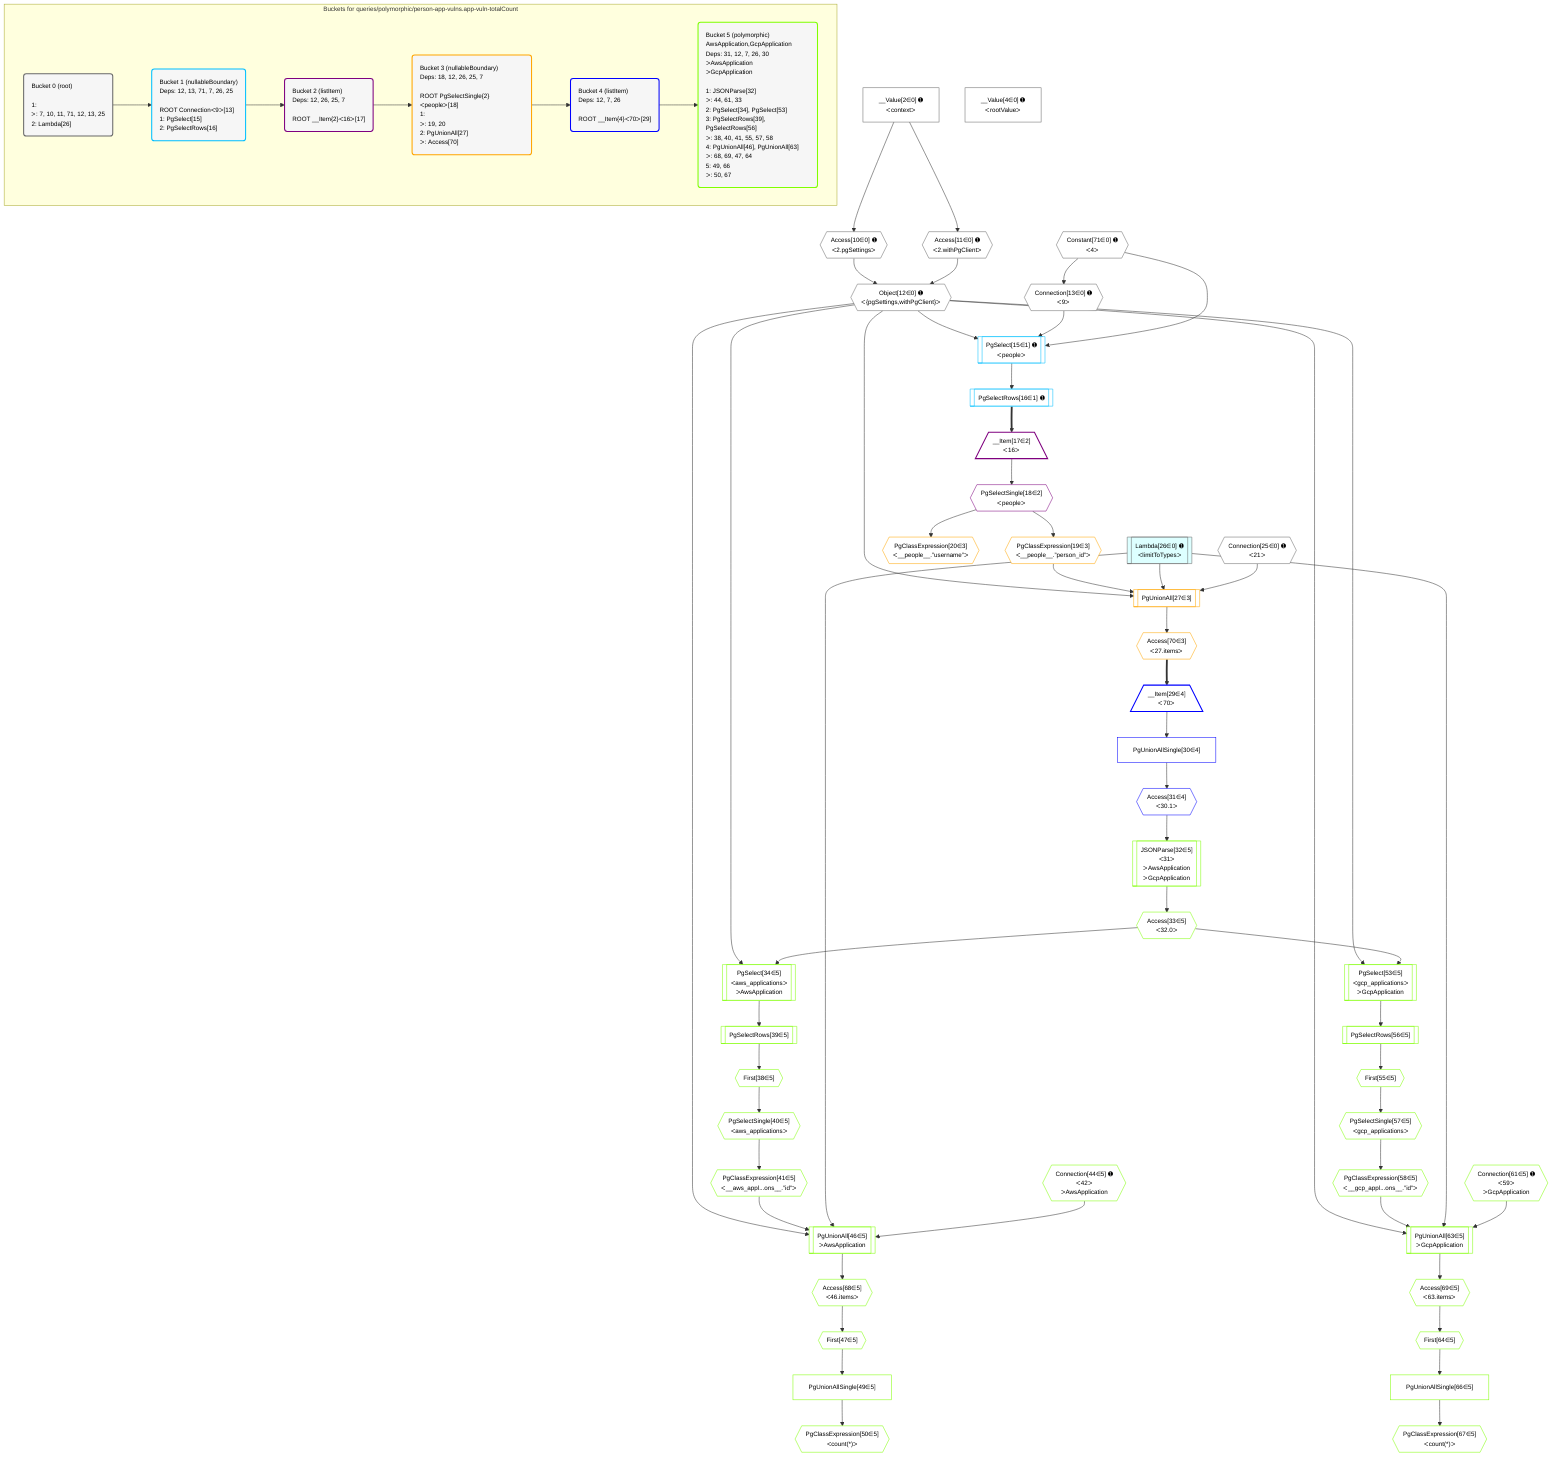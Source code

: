 %%{init: {'themeVariables': { 'fontSize': '12px'}}}%%
graph TD
    classDef path fill:#eee,stroke:#000,color:#000
    classDef plan fill:#fff,stroke-width:1px,color:#000
    classDef itemplan fill:#fff,stroke-width:2px,color:#000
    classDef unbatchedplan fill:#dff,stroke-width:1px,color:#000
    classDef sideeffectplan fill:#fcc,stroke-width:2px,color:#000
    classDef bucket fill:#f6f6f6,color:#000,stroke-width:2px,text-align:left


    %% plan dependencies
    Connection13{{"Connection[13∈0] ➊<br />ᐸ9ᐳ"}}:::plan
    Constant71{{"Constant[71∈0] ➊<br />ᐸ4ᐳ"}}:::plan
    Constant71 --> Connection13
    Connection25{{"Connection[25∈0] ➊<br />ᐸ21ᐳ"}}:::plan
    Object12{{"Object[12∈0] ➊<br />ᐸ{pgSettings,withPgClient}ᐳ"}}:::plan
    Access10{{"Access[10∈0] ➊<br />ᐸ2.pgSettingsᐳ"}}:::plan
    Access11{{"Access[11∈0] ➊<br />ᐸ2.withPgClientᐳ"}}:::plan
    Access10 & Access11 --> Object12
    __Value2["__Value[2∈0] ➊<br />ᐸcontextᐳ"]:::plan
    __Value2 --> Access10
    __Value2 --> Access11
    Lambda26[["Lambda[26∈0] ➊<br />ᐸlimitToTypesᐳ"]]:::unbatchedplan
    __Value4["__Value[4∈0] ➊<br />ᐸrootValueᐳ"]:::plan
    PgSelect15[["PgSelect[15∈1] ➊<br />ᐸpeopleᐳ"]]:::plan
    Object12 & Connection13 & Constant71 --> PgSelect15
    PgSelectRows16[["PgSelectRows[16∈1] ➊"]]:::plan
    PgSelect15 --> PgSelectRows16
    __Item17[/"__Item[17∈2]<br />ᐸ16ᐳ"\]:::itemplan
    PgSelectRows16 ==> __Item17
    PgSelectSingle18{{"PgSelectSingle[18∈2]<br />ᐸpeopleᐳ"}}:::plan
    __Item17 --> PgSelectSingle18
    PgUnionAll27[["PgUnionAll[27∈3]"]]:::plan
    PgClassExpression19{{"PgClassExpression[19∈3]<br />ᐸ__people__.”person_id”ᐳ"}}:::plan
    Object12 & PgClassExpression19 & Lambda26 & Connection25 --> PgUnionAll27
    PgSelectSingle18 --> PgClassExpression19
    PgClassExpression20{{"PgClassExpression[20∈3]<br />ᐸ__people__.”username”ᐳ"}}:::plan
    PgSelectSingle18 --> PgClassExpression20
    Access70{{"Access[70∈3]<br />ᐸ27.itemsᐳ"}}:::plan
    PgUnionAll27 --> Access70
    __Item29[/"__Item[29∈4]<br />ᐸ70ᐳ"\]:::itemplan
    Access70 ==> __Item29
    PgUnionAllSingle30["PgUnionAllSingle[30∈4]"]:::plan
    __Item29 --> PgUnionAllSingle30
    Access31{{"Access[31∈4]<br />ᐸ30.1ᐳ"}}:::plan
    PgUnionAllSingle30 --> Access31
    PgUnionAll46[["PgUnionAll[46∈5]<br />ᐳAwsApplication"]]:::plan
    PgClassExpression41{{"PgClassExpression[41∈5]<br />ᐸ__aws_appl...ons__.”id”ᐳ"}}:::plan
    Connection44{{"Connection[44∈5] ➊<br />ᐸ42ᐳ<br />ᐳAwsApplication"}}:::plan
    Object12 & PgClassExpression41 & Lambda26 & Connection44 --> PgUnionAll46
    PgUnionAll63[["PgUnionAll[63∈5]<br />ᐳGcpApplication"]]:::plan
    PgClassExpression58{{"PgClassExpression[58∈5]<br />ᐸ__gcp_appl...ons__.”id”ᐳ"}}:::plan
    Connection61{{"Connection[61∈5] ➊<br />ᐸ59ᐳ<br />ᐳGcpApplication"}}:::plan
    Object12 & PgClassExpression58 & Lambda26 & Connection61 --> PgUnionAll63
    PgSelect34[["PgSelect[34∈5]<br />ᐸaws_applicationsᐳ<br />ᐳAwsApplication"]]:::plan
    Access33{{"Access[33∈5]<br />ᐸ32.0ᐳ"}}:::plan
    Object12 & Access33 --> PgSelect34
    PgSelect53[["PgSelect[53∈5]<br />ᐸgcp_applicationsᐳ<br />ᐳGcpApplication"]]:::plan
    Object12 & Access33 --> PgSelect53
    JSONParse32[["JSONParse[32∈5]<br />ᐸ31ᐳ<br />ᐳAwsApplication<br />ᐳGcpApplication"]]:::plan
    Access31 --> JSONParse32
    JSONParse32 --> Access33
    First38{{"First[38∈5]"}}:::plan
    PgSelectRows39[["PgSelectRows[39∈5]"]]:::plan
    PgSelectRows39 --> First38
    PgSelect34 --> PgSelectRows39
    PgSelectSingle40{{"PgSelectSingle[40∈5]<br />ᐸaws_applicationsᐳ"}}:::plan
    First38 --> PgSelectSingle40
    PgSelectSingle40 --> PgClassExpression41
    First47{{"First[47∈5]"}}:::plan
    Access68{{"Access[68∈5]<br />ᐸ46.itemsᐳ"}}:::plan
    Access68 --> First47
    PgUnionAllSingle49["PgUnionAllSingle[49∈5]"]:::plan
    First47 --> PgUnionAllSingle49
    PgClassExpression50{{"PgClassExpression[50∈5]<br />ᐸcount(*)ᐳ"}}:::plan
    PgUnionAllSingle49 --> PgClassExpression50
    First55{{"First[55∈5]"}}:::plan
    PgSelectRows56[["PgSelectRows[56∈5]"]]:::plan
    PgSelectRows56 --> First55
    PgSelect53 --> PgSelectRows56
    PgSelectSingle57{{"PgSelectSingle[57∈5]<br />ᐸgcp_applicationsᐳ"}}:::plan
    First55 --> PgSelectSingle57
    PgSelectSingle57 --> PgClassExpression58
    First64{{"First[64∈5]"}}:::plan
    Access69{{"Access[69∈5]<br />ᐸ63.itemsᐳ"}}:::plan
    Access69 --> First64
    PgUnionAllSingle66["PgUnionAllSingle[66∈5]"]:::plan
    First64 --> PgUnionAllSingle66
    PgClassExpression67{{"PgClassExpression[67∈5]<br />ᐸcount(*)ᐳ"}}:::plan
    PgUnionAllSingle66 --> PgClassExpression67
    PgUnionAll46 --> Access68
    PgUnionAll63 --> Access69

    %% define steps

    subgraph "Buckets for queries/polymorphic/person-app-vulns.app-vuln-totalCount"
    Bucket0("Bucket 0 (root)<br /><br />1: <br />ᐳ: 7, 10, 11, 71, 12, 13, 25<br />2: Lambda[26]"):::bucket
    classDef bucket0 stroke:#696969
    class Bucket0,__Value2,__Value4,Access10,Access11,Object12,Connection13,Connection25,Lambda26,Constant71 bucket0
    Bucket1("Bucket 1 (nullableBoundary)<br />Deps: 12, 13, 71, 7, 26, 25<br /><br />ROOT Connectionᐸ9ᐳ[13]<br />1: PgSelect[15]<br />2: PgSelectRows[16]"):::bucket
    classDef bucket1 stroke:#00bfff
    class Bucket1,PgSelect15,PgSelectRows16 bucket1
    Bucket2("Bucket 2 (listItem)<br />Deps: 12, 26, 25, 7<br /><br />ROOT __Item{2}ᐸ16ᐳ[17]"):::bucket
    classDef bucket2 stroke:#7f007f
    class Bucket2,__Item17,PgSelectSingle18 bucket2
    Bucket3("Bucket 3 (nullableBoundary)<br />Deps: 18, 12, 26, 25, 7<br /><br />ROOT PgSelectSingle{2}ᐸpeopleᐳ[18]<br />1: <br />ᐳ: 19, 20<br />2: PgUnionAll[27]<br />ᐳ: Access[70]"):::bucket
    classDef bucket3 stroke:#ffa500
    class Bucket3,PgClassExpression19,PgClassExpression20,PgUnionAll27,Access70 bucket3
    Bucket4("Bucket 4 (listItem)<br />Deps: 12, 7, 26<br /><br />ROOT __Item{4}ᐸ70ᐳ[29]"):::bucket
    classDef bucket4 stroke:#0000ff
    class Bucket4,__Item29,PgUnionAllSingle30,Access31 bucket4
    Bucket5("Bucket 5 (polymorphic)<br />AwsApplication,GcpApplication<br />Deps: 31, 12, 7, 26, 30<br />ᐳAwsApplication<br />ᐳGcpApplication<br /><br />1: JSONParse[32]<br />ᐳ: 44, 61, 33<br />2: PgSelect[34], PgSelect[53]<br />3: PgSelectRows[39], PgSelectRows[56]<br />ᐳ: 38, 40, 41, 55, 57, 58<br />4: PgUnionAll[46], PgUnionAll[63]<br />ᐳ: 68, 69, 47, 64<br />5: 49, 66<br />ᐳ: 50, 67"):::bucket
    classDef bucket5 stroke:#7fff00
    class Bucket5,JSONParse32,Access33,PgSelect34,First38,PgSelectRows39,PgSelectSingle40,PgClassExpression41,Connection44,PgUnionAll46,First47,PgUnionAllSingle49,PgClassExpression50,PgSelect53,First55,PgSelectRows56,PgSelectSingle57,PgClassExpression58,Connection61,PgUnionAll63,First64,PgUnionAllSingle66,PgClassExpression67,Access68,Access69 bucket5
    Bucket0 --> Bucket1
    Bucket1 --> Bucket2
    Bucket2 --> Bucket3
    Bucket3 --> Bucket4
    Bucket4 --> Bucket5
    end